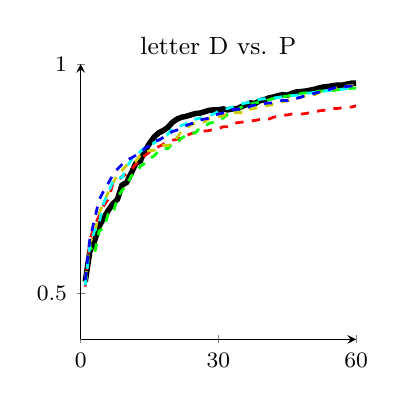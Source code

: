 % This file was created by matlab2tikz v0.0.7.
% Copyright (c) 2008--2010, Nico Schlömer <nico.schloemer@gmail.com>
% All rights reserved.
% 
% The latest updates can be retrieved from
%   http://www.mathworks.com/matlabcentral/fileexchange/22022-matlab2tikz
% where you can also make suggestions and rate matlab2tikz.
% 
\begin{tikzpicture}

% defining custom colors
\definecolor{mycolor1}{rgb}{0.8,0.8,0}
\definecolor{mycolor2}{rgb}{0,1,1}


\begin{axis}[
footnotesize,
width= 2in,
height= 2in,
xmin=0, xmax=60,
ymin=0.4, ymax=1,
title={letter D vs. P},
ytick={0.5,1},
xtick = {0,30,60},
axis on top,
axis y line = left,
axis x line = bottom
%legend entries={$optimal$,$rand$,$IVM$,$maxent$,$QBC2$,$QBC100$,$SVM$},
 %egend style={nodes=right}
]
\addplot [
color=black,
solid,
line width=2.0pt
]
coordinates{ (1,0.526) (2,0.592) (3,0.614) (4,0.646) (5,0.664) (6,0.681) (7,0.695) (8,0.705) (9,0.736) (10,0.742) (11,0.762) (12,0.783) (13,0.789) (14,0.811) (15,0.827) (16,0.841) (17,0.85) (18,0.855) (19,0.862) (20,0.873) (21,0.88) (22,0.884) (23,0.886) (24,0.889) (25,0.892) (26,0.893) (27,0.896) (28,0.899) (29,0.9) (30,0.9) (31,0.902) (32,0.9) (33,0.902) (34,0.902) (35,0.907) (36,0.911) (37,0.915) (38,0.914) (39,0.92) (40,0.922) (41,0.926) (42,0.928) (43,0.931) (44,0.933) (45,0.932) (46,0.936) (47,0.939) (48,0.94) (49,0.941) (50,0.943) (51,0.945) (52,0.948) (53,0.95) (54,0.951) (55,0.953) (56,0.954) (57,0.954) (58,0.956) (59,0.958) (60,0.958) (61,0.959) (62,0.96) (63,0.961) (64,0.962) (65,0.963) (66,0.964) (67,0.964) (68,0.965) (69,0.966) (70,0.966) (71,0.967) (72,0.968) (73,0.968) (74,0.969) (75,0.969) (76,0.97) (77,0.97) (78,0.971) (79,0.971) (80,0.972) (81,0.972) (82,0.972) (83,0.973) (84,0.973) (85,0.973) (86,0.974) (87,0.974) (88,0.974) (89,0.975) (90,0.975) (91,0.975) (92,0.975) (93,0.976) (94,0.976) (95,0.976) (96,0.976) (97,0.976) (98,0.977) (99,0.977) (100,0.977)
};

\addplot [
color=red,
dashed,
line width=1.0pt
]
coordinates{ (1,0.515) (2,0.617) (3,0.647) (4,0.669) (5,0.691) (6,0.705) (7,0.738) (8,0.743) (9,0.755) (10,0.76) (11,0.769) (12,0.782) (13,0.79) (14,0.801) (15,0.808) (16,0.814) (17,0.82) (18,0.825) (19,0.831) (20,0.834) (21,0.836) (22,0.843) (23,0.844) (24,0.848) (25,0.851) (26,0.852) (27,0.854) (28,0.855) (29,0.858) (30,0.859) (31,0.863) (32,0.863) (33,0.866) (34,0.872) (35,0.873) (36,0.875) (37,0.876) (38,0.877) (39,0.879) (40,0.879) (41,0.88) (42,0.884) (43,0.886) (44,0.888) (45,0.889) (46,0.891) (47,0.891) (48,0.891) (49,0.892) (50,0.894) (51,0.895) (52,0.898) (53,0.899) (54,0.899) (55,0.903) (56,0.903) (57,0.905) (58,0.907) (59,0.906) (60,0.909) (61,0.91) (62,0.911) (63,0.911) (64,0.914) (65,0.914) (66,0.914) (67,0.915) (68,0.916) (69,0.916) (70,0.917) (71,0.917) (72,0.918) (73,0.921) (74,0.921) (75,0.922) (76,0.923) (77,0.924) (78,0.924) (79,0.925) (80,0.925) (81,0.925) (82,0.926) (83,0.927) (84,0.927) (85,0.927) (86,0.928) (87,0.929) (88,0.929) (89,0.929) (90,0.93) (91,0.931) (92,0.932) (93,0.932) (94,0.932) (95,0.932) (96,0.932) (97,0.933) (98,0.933) (99,0.933) (100,0.933)
};

\addplot [
color=green,
dashed,
line width=1.0pt
]
coordinates{ (1,0.522) (2,0.603) (3,0.585) (4,0.636) (5,0.642) (6,0.673) (7,0.673) (8,0.708) (9,0.725) (10,0.735) (11,0.756) (12,0.762) (13,0.777) (14,0.784) (15,0.793) (16,0.8) (17,0.81) (18,0.815) (19,0.816) (20,0.827) (21,0.828) (22,0.839) (23,0.844) (24,0.848) (25,0.85) (26,0.861) (27,0.864) (28,0.871) (29,0.873) (30,0.879) (31,0.882) (32,0.89) (33,0.894) (34,0.9) (35,0.906) (36,0.91) (37,0.913) (38,0.915) (39,0.917) (40,0.919) (41,0.922) (42,0.925) (43,0.926) (44,0.929) (45,0.93) (46,0.932) (47,0.932) (48,0.936) (49,0.937) (50,0.938) (51,0.939) (52,0.941) (53,0.941) (54,0.942) (55,0.942) (56,0.944) (57,0.945) (58,0.946) (59,0.947) (60,0.947) (61,0.948) (62,0.949) (63,0.949) (64,0.951) (65,0.951) (66,0.952) (67,0.953) (68,0.953) (69,0.953) (70,0.954) (71,0.955) (72,0.955) (73,0.956) (74,0.956) (75,0.957) (76,0.957) (77,0.958) (78,0.958) (79,0.958) (80,0.959) (81,0.959) (82,0.959) (83,0.96) (84,0.96) (85,0.961) (86,0.961) (87,0.961) (88,0.961) (89,0.962) (90,0.962) (91,0.962) (92,0.962) (93,0.963) (94,0.963) (95,0.963) (96,0.964) (97,0.964) (98,0.964) (99,0.964) (100,0.964)
};

\addplot [
color=mycolor1,
dashed,
line width=1.0pt
]
coordinates{ (1,0.531) (2,0.611) (3,0.631) (4,0.675) (5,0.697) (6,0.72) (7,0.74) (8,0.758) (9,0.768) (10,0.779) (11,0.785) (12,0.788) (13,0.801) (14,0.808) (15,0.811) (16,0.812) (17,0.815) (18,0.823) (19,0.822) (20,0.826) (21,0.84) (22,0.854) (23,0.86) (24,0.867) (25,0.872) (26,0.873) (27,0.874) (28,0.881) (29,0.885) (30,0.885) (31,0.887) (32,0.891) (33,0.893) (34,0.894) (35,0.894) (36,0.893) (37,0.902) (38,0.903) (39,0.908) (40,0.908) (41,0.91) (42,0.912) (43,0.915) (44,0.918) (45,0.92) (46,0.923) (47,0.925) (48,0.927) (49,0.931) (50,0.934) (51,0.933) (52,0.938) (53,0.941) (54,0.943) (55,0.946) (56,0.948) (57,0.95) (58,0.952) (59,0.953) (60,0.954) (61,0.956) (62,0.957) (63,0.959) (64,0.96) (65,0.96) (66,0.962) (67,0.963) (68,0.963) (69,0.964) (70,0.965) (71,0.966) (72,0.967) (73,0.967) (74,0.968) (75,0.969) (76,0.969) (77,0.97) (78,0.97) (79,0.971) (80,0.971) (81,0.971) (82,0.972) (83,0.972) (84,0.973) (85,0.973) (86,0.973) (87,0.974) (88,0.974) (89,0.974) (90,0.975) (91,0.975) (92,0.975) (93,0.975) (94,0.975) (95,0.976) (96,0.976) (97,0.976) (98,0.976) (99,0.976) (100,0.977)
};

\addplot [
color=mycolor2,
dashed,
line width=1.0pt
]
coordinates{ (1,0.518) (2,0.605) (3,0.636) (4,0.653) (5,0.697) (6,0.72) (7,0.743) (8,0.753) (9,0.752) (10,0.774) (11,0.791) (12,0.801) (13,0.809) (14,0.818) (15,0.822) (16,0.828) (17,0.835) (18,0.84) (19,0.847) (20,0.859) (21,0.864) (22,0.866) (23,0.87) (24,0.872) (25,0.88) (26,0.882) (27,0.883) (28,0.887) (29,0.891) (30,0.897) (31,0.901) (32,0.903) (33,0.906) (34,0.91) (35,0.913) (36,0.915) (37,0.917) (38,0.92) (39,0.923) (40,0.924) (41,0.925) (42,0.926) (43,0.927) (44,0.929) (45,0.929) (46,0.931) (47,0.932) (48,0.934) (49,0.936) (50,0.937) (51,0.938) (52,0.939) (53,0.941) (54,0.942) (55,0.943) (56,0.944) (57,0.945) (58,0.946) (59,0.946) (60,0.947) (61,0.948) (62,0.949) (63,0.95) (64,0.951) (65,0.952) (66,0.952) (67,0.953) (68,0.954) (69,0.955) (70,0.956) (71,0.957) (72,0.957) (73,0.958) (74,0.959) (75,0.96) (76,0.961) (77,0.962) (78,0.962) (79,0.963) (80,0.964) (81,0.964) (82,0.964) (83,0.965) (84,0.965) (85,0.966) (86,0.966) (87,0.967) (88,0.968) (89,0.968) (90,0.968) (91,0.969) (92,0.969) (93,0.97) (94,0.97) (95,0.971) (96,0.971) (97,0.971) (98,0.971) (99,0.972) (100,0.972)
};

\addplot [
color=blue,
dashed,
line width=1.0pt
]
coordinates{ (1,0.529) (2,0.619) (3,0.66) (4,0.704) (5,0.723) (6,0.74) (7,0.758) (8,0.771) (9,0.781) (10,0.791) (11,0.795) (12,0.801) (13,0.808) (14,0.816) (15,0.822) (16,0.832) (17,0.834) (18,0.84) (19,0.846) (20,0.853) (21,0.856) (22,0.861) (23,0.866) (24,0.87) (25,0.871) (26,0.878) (27,0.88) (28,0.882) (29,0.889) (30,0.891) (31,0.893) (32,0.896) (33,0.901) (34,0.901) (35,0.904) (36,0.904) (37,0.908) (38,0.911) (39,0.913) (40,0.914) (41,0.915) (42,0.915) (43,0.918) (44,0.921) (45,0.92) (46,0.924) (47,0.925) (48,0.928) (49,0.931) (50,0.934) (51,0.936) (52,0.939) (53,0.939) (54,0.944) (55,0.947) (56,0.949) (57,0.95) (58,0.951) (59,0.952) (60,0.951) (61,0.954) (62,0.955) (63,0.956) (64,0.958) (65,0.959) (66,0.96) (67,0.961) (68,0.962) (69,0.963) (70,0.964) (71,0.965) (72,0.966) (73,0.966) (74,0.967) (75,0.968) (76,0.969) (77,0.969) (78,0.97) (79,0.97) (80,0.971) (81,0.971) (82,0.972) (83,0.972) (84,0.972) (85,0.972) (86,0.973) (87,0.973) (88,0.973) (89,0.974) (90,0.974) (91,0.974) (92,0.974) (93,0.974) (94,0.974) (95,0.974) (96,0.974) (97,0.975) (98,0.975) (99,0.975) (100,0.975)
};

\end{axis}
\end{tikzpicture}
